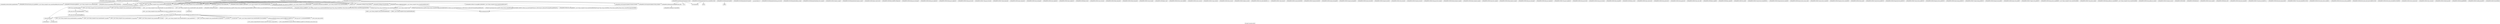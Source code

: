 digraph "Call graph: fix_spring_chunk.ll" {
	label="Call graph: fix_spring_chunk.ll";

	Node0x5590ab9b2af0 [shape=record,label="{_ZN9LAMMPS_NS3Fix14compute_vectorEi}"];
	Node0x5590ab9a50a0 [shape=record,label="{_ZN9LAMMPS_NS14FixSpringChunkC2EPNS_6LAMMPSEiPPc}"];
	Node0x5590ab9a50a0 -> Node0x5590ab9424f0;
	Node0x5590ab9a50a0 -> Node0x5590ab9427c0;
	Node0x5590ab9a50a0 -> Node0x5590ab99ace0;
	Node0x5590ab9a50a0 -> Node0x5590ab9a9cf0;
	Node0x5590ab9a50a0 -> Node0x5590ab942cd0;
	Node0x5590ab9a50a0 -> Node0x5590ab968390;
	Node0x5590ab9a50a0 -> Node0x5590ab944730;
	Node0x5590ab9a50a0 -> Node0x5590ab945400;
	Node0x5590ab9a50a0 -> Node0x5590ab942a80;
	Node0x5590ab9424f0 [shape=record,label="{_ZN9LAMMPS_NS3FixC2EPNS_6LAMMPSEiPPc}"];
	Node0x5590ab968390 [shape=record,label="{_ZN9LAMMPS_NS5utils16missing_cmd_argsERKNSt7__cxx1112basic_stringIcSt11char_traitsIcESaIcEEEiS8_PNS_5ErrorE}"];
	Node0x5590ab95fa30 [shape=record,label="{__dynamic_cast}"];
	Node0x5590ab95efb0 [shape=record,label="{_ZdaPv}"];
	Node0x5590ab963770 [shape=record,label="{_ZN9LAMMPS_NS14FixSpringChunkD0Ev}"];
	Node0x5590ab963770 -> Node0x5590ab965360;
	Node0x5590ab965360 [shape=record,label="{_ZdlPv}"];
	Node0x5590ab965f10 [shape=record,label="{_ZN9LAMMPS_NS14FixSpringChunk7setmaskEv}"];
	Node0x5590ab9427c0 [shape=record,label="{_ZNSaIcEC1Ev}"];
	Node0x5590ab99ace0 [shape=record,label="{_ZNSt7__cxx1112basic_stringIcSt11char_traitsIcESaIcEEC2IS3_EEPKcRKS3_}"];
	Node0x5590ab99ace0 -> Node0x5590ab9a5120;
	Node0x5590ab99ace0 -> Node0x5590ab997130;
	Node0x5590ab99ace0 -> Node0x5590aba10970;
	Node0x5590ab99ace0 -> Node0x5590ab945d60;
	Node0x5590ab99ace0 -> Node0x5590ab945c50;
	Node0x5590ab943600 [shape=record,label="{__gxx_personality_v0}"];
	Node0x5590ab944730 [shape=record,label="{_ZNSt7__cxx1112basic_stringIcSt11char_traitsIcESaIcEED1Ev}"];
	Node0x5590ab942cd0 [shape=record,label="{_ZNSaIcED1Ev}"];
	Node0x5590ab942a80 [shape=record,label="{_ZN9LAMMPS_NS5utils7numericEPKciS2_bPNS_6LAMMPSE}"];
	Node0x5590ab945400 [shape=record,label="{_ZN9LAMMPS_NS5utils6strdupERKNSt7__cxx1112basic_stringIcSt11char_traitsIcESaIcEEE}"];
	Node0x5590ab9a9cf0 [shape=record,label="{_ZN9LAMMPS_NS3FixD2Ev}"];
	Node0x5590ab99ce80 [shape=record,label="{_ZN9LAMMPS_NS14FixSpringChunkD2Ev}"];
	Node0x5590ab99ce80 -> Node0x5590ab9a41e0;
	Node0x5590ab99ce80 -> Node0x5590ab959df0;
	Node0x5590ab99ce80 -> Node0x5590ab9427c0;
	Node0x5590ab99ce80 -> Node0x5590ab99ace0;
	Node0x5590ab99ce80 -> Node0x5590ab95b0f0;
	Node0x5590ab99ce80 -> Node0x5590ab95fa30;
	Node0x5590ab99ce80 -> Node0x5590ab944730;
	Node0x5590ab99ce80 -> Node0x5590ab942cd0;
	Node0x5590ab99ce80 -> Node0x5590ab95efb0;
	Node0x5590ab99ce80 -> Node0x5590ab9a9cf0;
	Node0x5590ab9a41e0 [shape=record,label="{_ZN9LAMMPS_NS6Memory7destroyIdEEvRPPT_}"];
	Node0x5590ab9a41e0 -> Node0x5590ab95c7b0;
	Node0x5590ab959df0 [shape=record,label="{__clang_call_terminate}"];
	Node0x5590ab959df0 -> Node0x5590ab95ead0;
	Node0x5590ab959df0 -> Node0x5590ab95f690;
	Node0x5590ab95ead0 [shape=record,label="{__cxa_begin_catch}"];
	Node0x5590ab95f690 [shape=record,label="{_ZSt9terminatev}"];
	Node0x5590ab95b0f0 [shape=record,label="{_ZNK9LAMMPS_NS6Modify17get_compute_by_idERKNSt7__cxx1112basic_stringIcSt11char_traitsIcESaIcEEE}"];
	Node0x5590ab966390 [shape=record,label="{_ZN9LAMMPS_NS14FixSpringChunk4initEv}"];
	Node0x5590ab966390 -> Node0x5590ab9427c0;
	Node0x5590ab966390 -> Node0x5590ab99ace0;
	Node0x5590ab966390 -> Node0x5590ab95b0f0;
	Node0x5590ab966390 -> Node0x5590ab95fa30;
	Node0x5590ab966390 -> Node0x5590ab944730;
	Node0x5590ab966390 -> Node0x5590ab942cd0;
	Node0x5590ab966390 -> Node0x5590ab969520;
	Node0x5590ab966390 -> Node0x5590ab968050;
	Node0x5590ab966390 -> Node0x5590ab967b40;
	Node0x5590ab966390 -> Node0x5590ab9670b0;
	Node0x5590ab9670b0 [shape=record,label="{_ZN9LAMMPS_NS5Error3allIJRPcEEEvRKNSt7__cxx1112basic_stringIcSt11char_traitsIcESaIcEEEiSB_DpOT_}"];
	Node0x5590ab9670b0 -> Node0x5590ab96a540;
	Node0x5590ab9670b0 -> Node0x5590ab96ab10;
	Node0x5590ab9670b0 -> Node0x5590ab96ba00;
	Node0x5590ab967b40 [shape=record,label="{strcmp}"];
	Node0x5590ab968050 [shape=record,label="{_ZN9LAMMPS_NS5Error3allIJRPcS3_EEEvRKNSt7__cxx1112basic_stringIcSt11char_traitsIcESaIcEEEiSB_DpOT_}"];
	Node0x5590ab968050 -> Node0x5590ab96a540;
	Node0x5590ab968050 -> Node0x5590ab96c300;
	Node0x5590ab968050 -> Node0x5590ab96ba00;
	Node0x5590ab97a350 [shape=record,label="{_ZN9LAMMPS_NS14FixSpringChunk14min_post_forceEi}"];
	Node0x5590ab97cff0 [shape=record,label="{_ZN9LAMMPS_NS14FixSpringChunk13write_restartEP8_IO_FILE}"];
	Node0x5590ab97cff0 -> Node0x5590ab976210;
	Node0x5590ab97cff0 -> Node0x5590ab97f180;
	Node0x5590ab97f180 [shape=record,label="{fwrite}"];
	Node0x5590ab982110 [shape=record,label="{_ZN9LAMMPS_NS14FixSpringChunk7restartEPc}"];
	Node0x5590ab982110 -> Node0x5590ab9a41e0;
	Node0x5590ab982110 -> Node0x5590ab984b60;
	Node0x5590ab982110 -> Node0x5590ab9427c0;
	Node0x5590ab982110 -> Node0x5590ab99ace0;
	Node0x5590ab982110 -> Node0x5590ab95b0f0;
	Node0x5590ab982110 -> Node0x5590ab95fa30;
	Node0x5590ab982110 -> Node0x5590ab944730;
	Node0x5590ab982110 -> Node0x5590ab942cd0;
	Node0x5590ab982110 -> Node0x5590aba20a10;
	Node0x5590ab982110 -> Node0x5590ab9752e0;
	Node0x5590ab982110 -> Node0x5590aba20990;
	Node0x5590ab982110 -> Node0x5590aba20910;
	Node0x5590ab982110 -> Node0x5590ab9670b0;
	Node0x5590ab969520 [shape=record,label="{_ZN9LAMMPS_NS5utils8strmatchERKNSt7__cxx1112basic_stringIcSt11char_traitsIcESaIcEEES8_}"];
	Node0x5590ab99af40 [shape=record,label="{_ZN9LAMMPS_NS14FixSpringChunk5setupEi}"];
	Node0x5590ab99af40 -> Node0x5590ab9427c0;
	Node0x5590ab99af40 -> Node0x5590ab99ace0;
	Node0x5590ab99af40 -> Node0x5590ab971900;
	Node0x5590ab99af40 -> Node0x5590ab95fa30;
	Node0x5590ab99af40 -> Node0x5590ab969520;
	Node0x5590ab99af40 -> Node0x5590ab944730;
	Node0x5590ab99af40 -> Node0x5590ab942cd0;
	Node0x5590ab99af40 -> Node0x5590ab970a90;
	Node0x5590ab970a90 [shape=record,label="{_ZN9LAMMPS_NS5Respa13copy_flevel_fEi}"];
	Node0x5590ab971900 [shape=record,label="{_ZN9LAMMPS_NS5Respa13copy_f_flevelEi}"];
	Node0x5590ab972b60 [shape=record,label="{_ZN9LAMMPS_NS14FixSpringChunk9min_setupEi}"];
	Node0x5590ab9743b0 [shape=record,label="{_ZN9LAMMPS_NS14FixSpringChunk10post_forceEi}"];
	Node0x5590ab9743b0 -> Node0x5590ab976210;
	Node0x5590ab9743b0 -> Node0x5590ab9752e0;
	Node0x5590ab9743b0 -> Node0x5590ab9770a0;
	Node0x5590ab9752e0 [shape=record,label="{_ZN9LAMMPS_NS6Memory6createIdEEPPT_RS4_iiPKc}"];
	Node0x5590ab9752e0 -> Node0x5590ab977b90;
	Node0x5590ab9770a0 [shape=record,label="{sqrt}"];
	Node0x5590ab976210 [shape=record,label="{llvm.fmuladd.f64}"];
	Node0x5590ab96da00 [shape=record,label="{_ZN9LAMMPS_NS14FixSpringChunk16post_force_respaEiii}"];
	Node0x5590ab962650 [shape=record,label="{_ZN9LAMMPS_NS3Fix12memory_usageEv}"];
	Node0x5590ab9a5120 [shape=record,label="{_ZNSt7__cxx1112basic_stringIcSt11char_traitsIcESaIcEE13_M_local_dataEv}"];
	Node0x5590ab997130 [shape=record,label="{_ZNSt7__cxx1112basic_stringIcSt11char_traitsIcESaIcEE12_Alloc_hiderC1EPcRKS3_}"];
	Node0x5590ab945d60 [shape=record,label="{_ZNSt7__cxx1112basic_stringIcSt11char_traitsIcESaIcEE12_M_constructIPKcEEvT_S8_}"];
	Node0x5590ab945d60 -> Node0x5590ab9caec0;
	Node0x5590aba10970 [shape=record,label="{_ZNSt11char_traitsIcE6lengthEPKc}"];
	Node0x5590aba10970 -> Node0x5590ab96bea0;
	Node0x5590aba10970 -> Node0x5590ab989640;
	Node0x5590ab945c50 [shape=record,label="{_ZNSt7__cxx1112basic_stringIcSt11char_traitsIcESaIcEE12_Alloc_hiderD2Ev}"];
	Node0x5590ab945c50 -> Node0x5590ab9d1ae0;
	Node0x5590ab9caec0 [shape=record,label="{_ZNSt7__cxx1112basic_stringIcSt11char_traitsIcESaIcEE16_M_construct_auxIPKcEEvT_S8_St12__false_type}"];
	Node0x5590ab9caec0 -> Node0x5590ab9d42b0;
	Node0x5590ab9d42b0 [shape=record,label="{_ZNSt7__cxx1112basic_stringIcSt11char_traitsIcESaIcEE12_M_constructIPKcEEvT_S8_St20forward_iterator_tag}"];
	Node0x5590ab9d42b0 -> Node0x5590ab9f95e0;
	Node0x5590ab9d42b0 -> Node0x5590ab9f9af0;
	Node0x5590ab9d42b0 -> Node0x5590ab9d1ef0;
	Node0x5590ab9d42b0 -> Node0x5590ab9fb860;
	Node0x5590ab9d42b0 -> Node0x5590ab9e7550;
	Node0x5590ab9d42b0 -> Node0x5590ab9d5df0;
	Node0x5590ab9d42b0 -> Node0x5590ab9d9250;
	Node0x5590ab9d42b0 -> Node0x5590ab9d4bf0;
	Node0x5590ab9d42b0 -> Node0x5590ab95ead0;
	Node0x5590ab9d42b0 -> Node0x5590ab9bc9c0;
	Node0x5590ab9d42b0 -> Node0x5590ab95fc70;
	Node0x5590ab9d42b0 -> Node0x5590ab962ec0;
	Node0x5590ab9d42b0 -> Node0x5590ab962af0;
	Node0x5590ab9d42b0 -> Node0x5590ab959df0;
	Node0x5590aba20910 [shape=record,label="{_ZN9LAMMPS_NS16ComputeChunkAtom12setup_chunksEv}"];
	Node0x5590aba20990 [shape=record,label="{_ZN9LAMMPS_NS16ComputeChunkAtom14compute_ichunkEv}"];
	Node0x5590aba20a10 [shape=record,label="{_ZN9LAMMPS_NS5Error7warningIJRiS2_EEEvRKNSt7__cxx1112basic_stringIcSt11char_traitsIcESaIcEEEiSA_DpOT_}"];
	Node0x5590aba20a10 -> Node0x5590ab96a540;
	Node0x5590aba20a10 -> Node0x5590ab986790;
	Node0x5590aba20a10 -> Node0x5590ab986bc0;
	Node0x5590ab984b60 [shape=record,label="{llvm.memcpy.p0.p0.i64}"];
	Node0x5590ab987510 [shape=record,label="{_ZN9LAMMPS_NS14FixSpringChunk14compute_scalarEv}"];
	Node0x5590ab9ad150 [shape=record,label="{_ZN9LAMMPS_NS3Fix16post_constructorEv}"];
	Node0x5590ab989bf0 [shape=record,label="{_ZN9LAMMPS_NS3Fix9init_listEiPNS_9NeighListE}"];
	Node0x5590ab98be00 [shape=record,label="{_ZN9LAMMPS_NS3Fix18setup_pre_exchangeEv}"];
	Node0x5590ab98aed0 [shape=record,label="{_ZN9LAMMPS_NS3Fix18setup_pre_neighborEv}"];
	Node0x5590ab98d5e0 [shape=record,label="{_ZN9LAMMPS_NS3Fix19setup_post_neighborEv}"];
	Node0x5590ab98e040 [shape=record,label="{_ZN9LAMMPS_NS3Fix15setup_pre_forceEi}"];
	Node0x5590ab98ed20 [shape=record,label="{_ZN9LAMMPS_NS3Fix17setup_pre_reverseEii}"];
	Node0x5590ab98f3b0 [shape=record,label="{_ZN9LAMMPS_NS3Fix17initial_integrateEi}"];
	Node0x5590ab98fbd0 [shape=record,label="{_ZN9LAMMPS_NS3Fix14post_integrateEv}"];
	Node0x5590ab991960 [shape=record,label="{_ZN9LAMMPS_NS3Fix12pre_exchangeEv}"];
	Node0x5590ab993540 [shape=record,label="{_ZN9LAMMPS_NS3Fix12pre_neighborEv}"];
	Node0x5590ab99b0b0 [shape=record,label="{_ZN9LAMMPS_NS3Fix13post_neighborEv}"];
	Node0x5590ab9a7f60 [shape=record,label="{_ZN9LAMMPS_NS3Fix9pre_forceEi}"];
	Node0x5590ab9a8cb0 [shape=record,label="{_ZN9LAMMPS_NS3Fix11pre_reverseEii}"];
	Node0x5590ab9ab0e0 [shape=record,label="{_ZN9LAMMPS_NS3Fix15final_integrateEv}"];
	Node0x5590ab9af310 [shape=record,label="{_ZN9LAMMPS_NS3Fix15fused_integrateEi}"];
	Node0x5590ab9ac3d0 [shape=record,label="{_ZN9LAMMPS_NS3Fix11end_of_stepEv}"];
	Node0x5590ab9ade70 [shape=record,label="{_ZN9LAMMPS_NS3Fix8post_runEv}"];
	Node0x5590ab9ae130 [shape=record,label="{_ZN9LAMMPS_NS3Fix18write_restart_fileEPKc}"];
	Node0x5590ab9af510 [shape=record,label="{_ZN9LAMMPS_NS3Fix11grow_arraysEi}"];
	Node0x5590ab9b07d0 [shape=record,label="{_ZN9LAMMPS_NS3Fix11copy_arraysEiii}"];
	Node0x5590ab9b1ab0 [shape=record,label="{_ZN9LAMMPS_NS3Fix10set_arraysEi}"];
	Node0x5590ab955ea0 [shape=record,label="{_ZN9LAMMPS_NS3Fix13update_arraysEii}"];
	Node0x5590ab9b2c20 [shape=record,label="{_ZN9LAMMPS_NS3Fix12set_moleculeEiiiPdS1_S1_}"];
	Node0x5590ab9b3820 [shape=record,label="{_ZN9LAMMPS_NS3Fix11clear_bonusEv}"];
	Node0x5590ab9b4ee0 [shape=record,label="{_ZN9LAMMPS_NS3Fix11pack_borderEiPiPd}"];
	Node0x5590ab9b57e0 [shape=record,label="{_ZN9LAMMPS_NS3Fix13unpack_borderEiiPd}"];
	Node0x5590ab9b6020 [shape=record,label="{_ZN9LAMMPS_NS3Fix13pack_exchangeEiPd}"];
	Node0x5590ab9b73e0 [shape=record,label="{_ZN9LAMMPS_NS3Fix15unpack_exchangeEiPd}"];
	Node0x5590ab986bc0 [shape=record,label="{_ZN9LAMMPS_NS5Error8_warningERKNSt7__cxx1112basic_stringIcSt11char_traitsIcESaIcEEEiN3fmt6v9_lmp17basic_string_viewIcEENSA_17basic_format_argsINSA_20basic_format_contextINSA_8appenderEcEEEE}"];
	Node0x5590ab986790 [shape=record,label="{_ZN3fmt6v9_lmp16make_format_argsINS0_20basic_format_contextINS0_8appenderEcEEJRiS5_EEENS0_16format_arg_storeIT_JDpNSt9remove_cvINSt16remove_referenceIT0_E4typeEE4typeEEEEDpOSA_}"];
	Node0x5590ab986790 -> Node0x5590ab984b60;
	Node0x5590ab9b8580 [shape=record,label="{_ZN9LAMMPS_NS3Fix12pack_restartEiPd}"];
	Node0x5590ab9b9800 [shape=record,label="{_ZN9LAMMPS_NS3Fix14unpack_restartEii}"];
	Node0x5590ab9ba1a0 [shape=record,label="{_ZN9LAMMPS_NS3Fix12size_restartEi}"];
	Node0x5590ab9bb870 [shape=record,label="{_ZN9LAMMPS_NS3Fix15maxsize_restartEv}"];
	Node0x5590ab9bc0a0 [shape=record,label="{_ZN9LAMMPS_NS3Fix21setup_pre_force_respaEii}"];
	Node0x5590ab9c1a90 [shape=record,label="{_ZN9LAMMPS_NS3Fix23initial_integrate_respaEiii}"];
	Node0x5590ab9be320 [shape=record,label="{_ZN9LAMMPS_NS3Fix20post_integrate_respaEii}"];
	Node0x5590ab9bf140 [shape=record,label="{_ZN9LAMMPS_NS3Fix15pre_force_respaEiii}"];
	Node0x5590ab9c2790 [shape=record,label="{_ZN9LAMMPS_NS3Fix21final_integrate_respaEii}"];
	Node0x5590ab9c2e60 [shape=record,label="{_ZN9LAMMPS_NS3Fix16min_pre_exchangeEv}"];
	Node0x5590ab9c4c70 [shape=record,label="{_ZN9LAMMPS_NS3Fix16min_pre_neighborEv}"];
	Node0x5590ab9c58c0 [shape=record,label="{_ZN9LAMMPS_NS3Fix17min_post_neighborEv}"];
	Node0x5590ab9c74d0 [shape=record,label="{_ZN9LAMMPS_NS3Fix13min_pre_forceEi}"];
	Node0x5590ab9c8f40 [shape=record,label="{_ZN9LAMMPS_NS3Fix15min_pre_reverseEii}"];
	Node0x5590ab9c9a30 [shape=record,label="{_ZN9LAMMPS_NS3Fix10min_energyEPd}"];
	Node0x5590ab9ca830 [shape=record,label="{_ZN9LAMMPS_NS3Fix9min_storeEv}"];
	Node0x5590ab9cb570 [shape=record,label="{_ZN9LAMMPS_NS3Fix14min_clearstoreEv}"];
	Node0x5590ab9cc660 [shape=record,label="{_ZN9LAMMPS_NS3Fix13min_pushstoreEv}"];
	Node0x5590ab9cdae0 [shape=record,label="{_ZN9LAMMPS_NS3Fix12min_popstoreEv}"];
	Node0x5590ab9ce940 [shape=record,label="{_ZN9LAMMPS_NS3Fix13min_reset_refEv}"];
	Node0x5590ab9cfb70 [shape=record,label="{_ZN9LAMMPS_NS3Fix8min_stepEdPd}"];
	Node0x5590ab9d0b50 [shape=record,label="{_ZN9LAMMPS_NS3Fix9max_alphaEPd}"];
	Node0x5590ab9d2730 [shape=record,label="{_ZN9LAMMPS_NS3Fix7min_dofEv}"];
	Node0x5590ab9d33c0 [shape=record,label="{_ZN9LAMMPS_NS3Fix17pack_forward_commEiPiPdiS1_}"];
	Node0x5590ab9d5840 [shape=record,label="{_ZN9LAMMPS_NS3Fix19unpack_forward_commEiiPd}"];
	Node0x5590ab9d6f70 [shape=record,label="{_ZN9LAMMPS_NS3Fix22pack_reverse_comm_sizeEii}"];
	Node0x5590ab9d8060 [shape=record,label="{_ZN9LAMMPS_NS3Fix17pack_reverse_commEiiPd}"];
	Node0x5590ab9d9740 [shape=record,label="{_ZN9LAMMPS_NS3Fix19unpack_reverse_commEiPiPd}"];
	Node0x5590ab9dab70 [shape=record,label="{_ZN9LAMMPS_NS3Fix10reset_gridEv}"];
	Node0x5590ab9dc070 [shape=record,label="{_ZN9LAMMPS_NS3Fix17pack_forward_gridEiPviPi}"];
	Node0x5590ab9dd500 [shape=record,label="{_ZN9LAMMPS_NS3Fix19unpack_forward_gridEiPviPi}"];
	Node0x5590ab9de3d0 [shape=record,label="{_ZN9LAMMPS_NS3Fix17pack_reverse_gridEiPviPi}"];
	Node0x5590ab9df510 [shape=record,label="{_ZN9LAMMPS_NS3Fix19unpack_reverse_gridEiPviPi}"];
	Node0x5590ab9e03c0 [shape=record,label="{_ZN9LAMMPS_NS3Fix15pack_remap_gridEiPviPi}"];
	Node0x5590ab9e3590 [shape=record,label="{_ZN9LAMMPS_NS3Fix17unpack_remap_gridEiPviPi}"];
	Node0x5590ab9e4550 [shape=record,label="{_ZN9LAMMPS_NS3Fix16unpack_read_gridEiPc}"];
	Node0x5590ab9e52f0 [shape=record,label="{_ZN9LAMMPS_NS3Fix15pack_write_gridEiPv}"];
	Node0x5590ab952190 [shape=record,label="{_ZN9LAMMPS_NS3Fix17unpack_write_gridEiPvPi}"];
	Node0x5590ab9e8190 [shape=record,label="{_ZN9LAMMPS_NS3Fix16get_grid_by_nameERKNSt7__cxx1112basic_stringIcSt11char_traitsIcESaIcEEERi}"];
	Node0x5590ab9e8f90 [shape=record,label="{_ZN9LAMMPS_NS3Fix17get_grid_by_indexEi}"];
	Node0x5590ab9b0a60 [shape=record,label="{_ZN9LAMMPS_NS3Fix20get_griddata_by_nameEiRKNSt7__cxx1112basic_stringIcSt11char_traitsIcESaIcEEERi}"];
	Node0x5590ab956120 [shape=record,label="{_ZN9LAMMPS_NS3Fix21get_griddata_by_indexEi}"];
	Node0x5590ab9b3710 [shape=record,label="{_ZN9LAMMPS_NS3Fix13compute_arrayEii}"];
	Node0x5590ab9fce90 [shape=record,label="{_ZN9LAMMPS_NS3Fix3dofEi}"];
	Node0x5590ab9fdbd0 [shape=record,label="{_ZN9LAMMPS_NS3Fix6deformEi}"];
	Node0x5590ab9fe910 [shape=record,label="{_ZN9LAMMPS_NS3Fix12reset_targetEd}"];
	Node0x5590aba01e80 [shape=record,label="{_ZN9LAMMPS_NS3Fix8reset_dtEv}"];
	Node0x5590ab9fe820 [shape=record,label="{_ZN9LAMMPS_NS3Fix16read_data_headerEPc}"];
	Node0x5590ab9b3e30 [shape=record,label="{_ZN9LAMMPS_NS3Fix17read_data_sectionEPciS1_i}"];
	Node0x5590ab940430 [shape=record,label="{_ZN9LAMMPS_NS3Fix20read_data_skip_linesEPc}"];
	Node0x5590ab950f90 [shape=record,label="{_ZN9LAMMPS_NS3Fix17write_data_headerEP8_IO_FILEi}"];
	Node0x5590ab96d8e0 [shape=record,label="{_ZN9LAMMPS_NS3Fix23write_data_section_sizeEiRiS1_}"];
	Node0x5590ab97f1f0 [shape=record,label="{_ZN9LAMMPS_NS3Fix23write_data_section_packEiPPd}"];
	Node0x5590ab9b2e10 [shape=record,label="{_ZN9LAMMPS_NS3Fix26write_data_section_keywordEiP8_IO_FILE}"];
	Node0x5590ab9c7c20 [shape=record,label="{_ZN9LAMMPS_NS3Fix18write_data_sectionEiP8_IO_FILEiPPdi}"];
	Node0x5590ab9632b0 [shape=record,label="{_ZN9LAMMPS_NS3Fix13zero_momentumEv}"];
	Node0x5590ab9c47e0 [shape=record,label="{_ZN9LAMMPS_NS3Fix13zero_rotationEv}"];
	Node0x5590ab966070 [shape=record,label="{_ZN9LAMMPS_NS3Fix15rebuild_specialEv}"];
	Node0x5590ab97b8e0 [shape=record,label="{_ZN9LAMMPS_NS3Fix5imageERPiRPPd}"];
	Node0x5590ab96ebf0 [shape=record,label="{_ZN9LAMMPS_NS3Fix12modify_paramEiPPc}"];
	Node0x5590ab9ccf40 [shape=record,label="{_ZN9LAMMPS_NS3Fix7extractEPKcRi}"];
	Node0x5590ab9f95e0 [shape=record,label="{_ZN9__gnu_cxx17__is_null_pointerIKcEEbPT_}"];
	Node0x5590ab9f9af0 [shape=record,label="{_ZSt19__throw_logic_errorPKc}"];
	Node0x5590ab9d1ef0 [shape=record,label="{_ZSt8distanceIPKcENSt15iterator_traitsIT_E15difference_typeES3_S3_}"];
	Node0x5590ab9d1ef0 -> Node0x5590ab974420;
	Node0x5590ab9d1ef0 -> Node0x5590ab9ac570;
	Node0x5590ab9e7550 [shape=record,label="{_ZNSt7__cxx1112basic_stringIcSt11char_traitsIcESaIcEE7_M_dataEPc}"];
	Node0x5590ab9fb860 [shape=record,label="{_ZNSt7__cxx1112basic_stringIcSt11char_traitsIcESaIcEE9_M_createERmm}"];
	Node0x5590ab9d5df0 [shape=record,label="{_ZNSt7__cxx1112basic_stringIcSt11char_traitsIcESaIcEE11_M_capacityEm}"];
	Node0x5590ab9d4bf0 [shape=record,label="{_ZNSt7__cxx1112basic_stringIcSt11char_traitsIcESaIcEE13_S_copy_charsEPcPKcS7_}"];
	Node0x5590ab9d9250 [shape=record,label="{_ZNKSt7__cxx1112basic_stringIcSt11char_traitsIcESaIcEE7_M_dataEv}"];
	Node0x5590ab9bc9c0 [shape=record,label="{_ZNSt7__cxx1112basic_stringIcSt11char_traitsIcESaIcEE10_M_disposeEv}"];
	Node0x5590ab95fc70 [shape=record,label="{__cxa_rethrow}"];
	Node0x5590ab962ec0 [shape=record,label="{__cxa_end_catch}"];
	Node0x5590ab962af0 [shape=record,label="{_ZNSt7__cxx1112basic_stringIcSt11char_traitsIcESaIcEE13_M_set_lengthEm}"];
	Node0x5590ab9ac570 [shape=record,label="{_ZSt10__distanceIPKcENSt15iterator_traitsIT_E15difference_typeES3_S3_St26random_access_iterator_tag}"];
	Node0x5590ab974420 [shape=record,label="{_ZSt19__iterator_categoryIPKcENSt15iterator_traitsIT_E17iterator_categoryERKS3_}"];
	Node0x5590ab96bea0 [shape=record,label="{_ZN9__gnu_cxx11char_traitsIcE6lengthEPKc}"];
	Node0x5590ab96bea0 -> Node0x5590ab9fcca0;
	Node0x5590ab989640 [shape=record,label="{strlen}"];
	Node0x5590ab9fcca0 [shape=record,label="{_ZN9__gnu_cxx11char_traitsIcE2eqERKcS3_}"];
	Node0x5590ab9d1ae0 [shape=record,label="{_ZNSaIcED2Ev}"];
	Node0x5590ab95c7b0 [shape=record,label="{_ZN9LAMMPS_NS6Memory5sfreeEPv}"];
	Node0x5590ab96ba00 [shape=record,label="{_ZN9LAMMPS_NS5Error4_allERKNSt7__cxx1112basic_stringIcSt11char_traitsIcESaIcEEEiN3fmt6v9_lmp17basic_string_viewIcEENSA_17basic_format_argsINSA_20basic_format_contextINSA_8appenderEcEEEE}"];
	Node0x5590ab96a540 [shape=record,label="{_ZN3fmt6v9_lmp17basic_string_viewIcEC2ISt11char_traitsIcESaIcEEERKNSt7__cxx1112basic_stringIcT_T0_EE}"];
	Node0x5590ab96a540 -> Node0x5590ab963140;
	Node0x5590ab96a540 -> Node0x5590ab9c3f50;
	Node0x5590ab96ab10 [shape=record,label="{_ZN3fmt6v9_lmp16make_format_argsINS0_20basic_format_contextINS0_8appenderEcEEJRPcEEENS0_16format_arg_storeIT_JDpNSt9remove_cvINSt16remove_referenceIT0_E4typeEE4typeEEEEDpOSB_}"];
	Node0x5590ab96ab10 -> Node0x5590ab984b60;
	Node0x5590ab963140 [shape=record,label="{_ZNKSt7__cxx1112basic_stringIcSt11char_traitsIcESaIcEE4dataEv}"];
	Node0x5590ab9c3f50 [shape=record,label="{_ZNKSt7__cxx1112basic_stringIcSt11char_traitsIcESaIcEE4sizeEv}"];
	Node0x5590ab96c300 [shape=record,label="{_ZN3fmt6v9_lmp16make_format_argsINS0_20basic_format_contextINS0_8appenderEcEEJRPcS6_EEENS0_16format_arg_storeIT_JDpNSt9remove_cvINSt16remove_referenceIT0_E4typeEE4typeEEEEDpOSB_}"];
	Node0x5590ab96c300 -> Node0x5590ab984b60;
	Node0x5590ab977b90 [shape=record,label="{_ZN9LAMMPS_NS6Memory7smallocElPKc}"];
}
